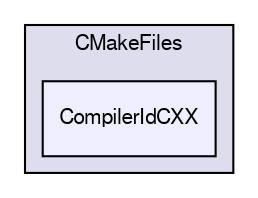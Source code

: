 digraph "glm/CMakeFiles/CompilerIdCXX" {
  compound=true
  node [ fontsize="10", fontname="FreeSans"];
  edge [ labelfontsize="10", labelfontname="FreeSans"];
  subgraph clusterdir_326403417f3d6e2e161a37bc18b8181f {
    graph [ bgcolor="#ddddee", pencolor="black", label="CMakeFiles" fontname="FreeSans", fontsize="10", URL="dir_326403417f3d6e2e161a37bc18b8181f.html"]
  dir_38b20e28056c486ca1c3d05820ce0759 [shape=box, label="CompilerIdCXX", style="filled", fillcolor="#eeeeff", pencolor="black", URL="dir_38b20e28056c486ca1c3d05820ce0759.html"];
  }
}
